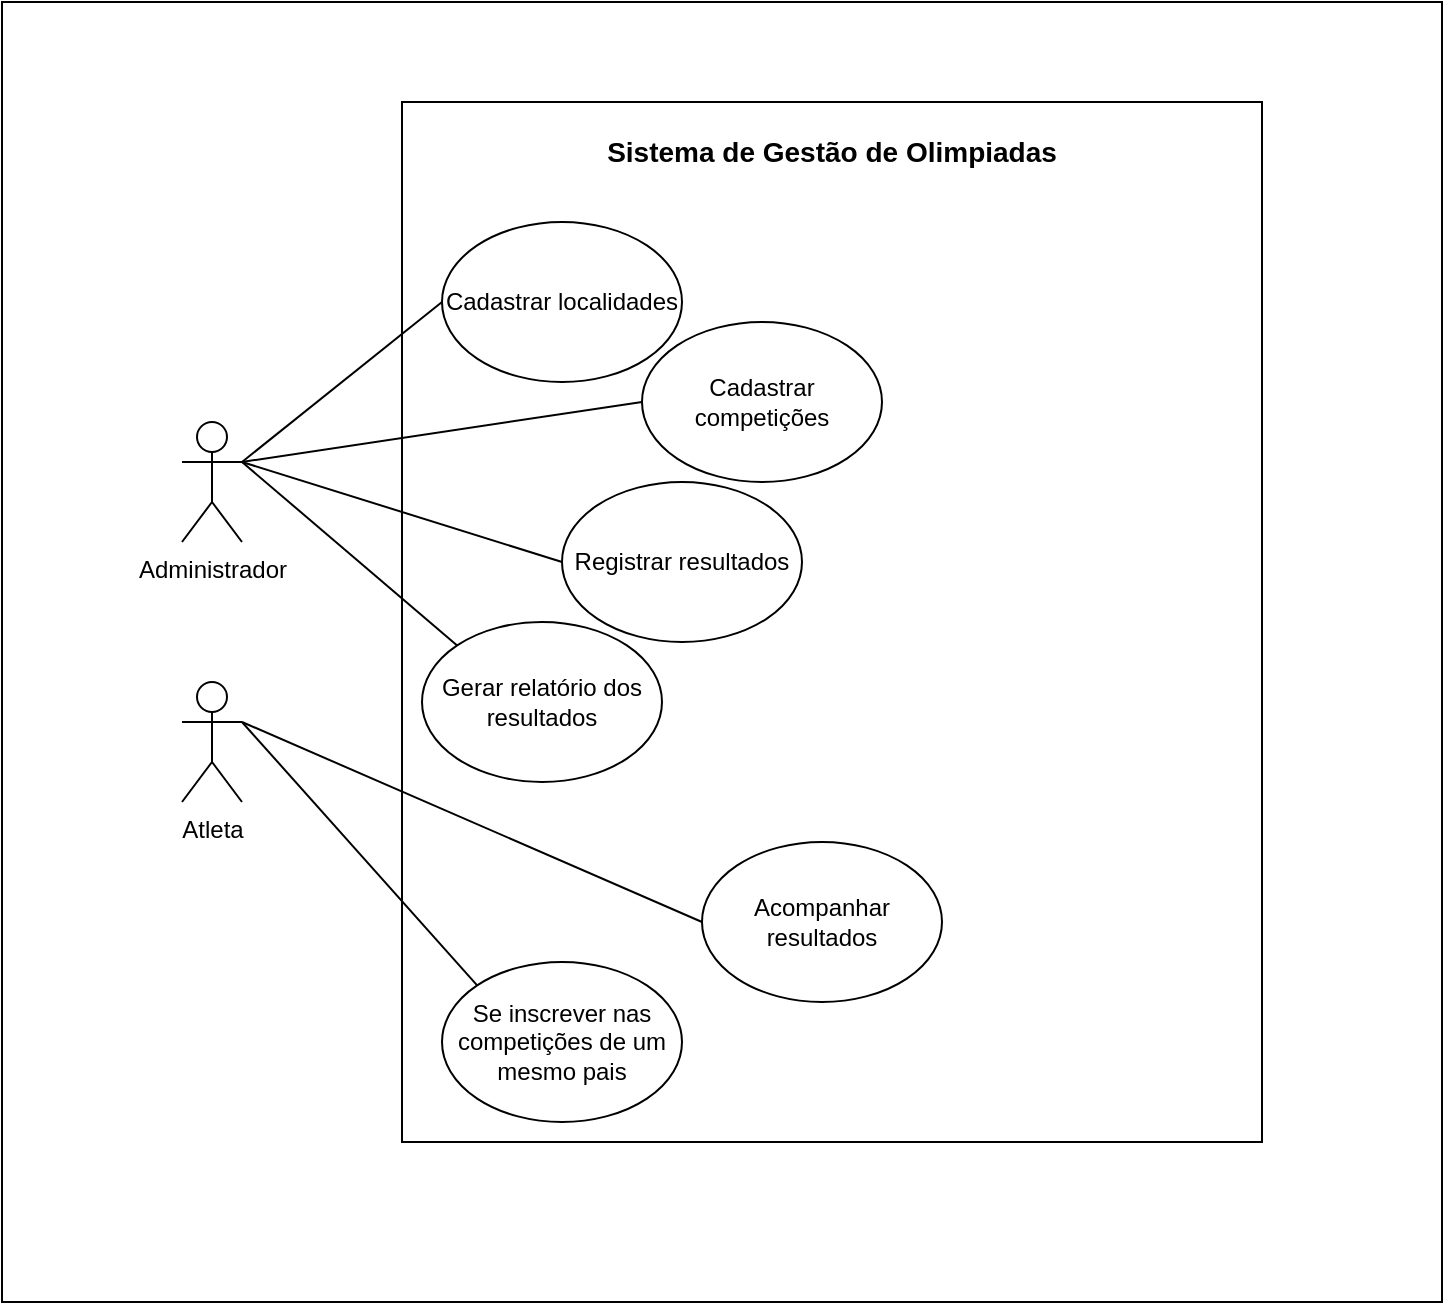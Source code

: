 <mxfile version="24.7.7">
  <diagram name="Página-1" id="binFzuKNWhvVb58JIUAx">
    <mxGraphModel dx="1282" dy="1736" grid="1" gridSize="10" guides="1" tooltips="1" connect="1" arrows="1" fold="1" page="1" pageScale="1" pageWidth="827" pageHeight="1169" math="0" shadow="0">
      <root>
        <mxCell id="0" />
        <mxCell id="1" parent="0" />
        <mxCell id="tr7_ElLC3Xo2mpnD8Reo-18" value="" style="rounded=0;whiteSpace=wrap;html=1;" vertex="1" parent="1">
          <mxGeometry x="40" y="-10" width="720" height="650" as="geometry" />
        </mxCell>
        <mxCell id="tr7_ElLC3Xo2mpnD8Reo-1" value="Administrador" style="shape=umlActor;verticalLabelPosition=bottom;verticalAlign=top;html=1;outlineConnect=0;" vertex="1" parent="1">
          <mxGeometry x="130" y="200" width="30" height="60" as="geometry" />
        </mxCell>
        <mxCell id="tr7_ElLC3Xo2mpnD8Reo-2" value="Atleta&lt;div&gt;&lt;br&gt;&lt;/div&gt;" style="shape=umlActor;verticalLabelPosition=bottom;verticalAlign=top;html=1;outlineConnect=0;" vertex="1" parent="1">
          <mxGeometry x="130" y="330" width="30" height="60" as="geometry" />
        </mxCell>
        <mxCell id="tr7_ElLC3Xo2mpnD8Reo-3" value="" style="rounded=0;whiteSpace=wrap;html=1;" vertex="1" parent="1">
          <mxGeometry x="240" y="40" width="430" height="520" as="geometry" />
        </mxCell>
        <mxCell id="tr7_ElLC3Xo2mpnD8Reo-4" value="Cadastrar localidades" style="ellipse;whiteSpace=wrap;html=1;" vertex="1" parent="1">
          <mxGeometry x="260" y="100" width="120" height="80" as="geometry" />
        </mxCell>
        <mxCell id="tr7_ElLC3Xo2mpnD8Reo-5" value="Cadastrar competições" style="ellipse;whiteSpace=wrap;html=1;" vertex="1" parent="1">
          <mxGeometry x="360" y="150" width="120" height="80" as="geometry" />
        </mxCell>
        <mxCell id="tr7_ElLC3Xo2mpnD8Reo-6" value="Registrar resultados" style="ellipse;whiteSpace=wrap;html=1;" vertex="1" parent="1">
          <mxGeometry x="320" y="230" width="120" height="80" as="geometry" />
        </mxCell>
        <mxCell id="tr7_ElLC3Xo2mpnD8Reo-7" value="Se inscrever nas competições de um mesmo pais" style="ellipse;whiteSpace=wrap;html=1;" vertex="1" parent="1">
          <mxGeometry x="260" y="470" width="120" height="80" as="geometry" />
        </mxCell>
        <mxCell id="tr7_ElLC3Xo2mpnD8Reo-8" value="Acompanhar resultados" style="ellipse;whiteSpace=wrap;html=1;" vertex="1" parent="1">
          <mxGeometry x="390" y="410" width="120" height="80" as="geometry" />
        </mxCell>
        <mxCell id="tr7_ElLC3Xo2mpnD8Reo-9" value="" style="endArrow=none;html=1;rounded=0;exitX=1;exitY=0.333;exitDx=0;exitDy=0;exitPerimeter=0;entryX=0;entryY=0.5;entryDx=0;entryDy=0;" edge="1" parent="1" source="tr7_ElLC3Xo2mpnD8Reo-2" target="tr7_ElLC3Xo2mpnD8Reo-8">
          <mxGeometry width="50" height="50" relative="1" as="geometry">
            <mxPoint x="390" y="300" as="sourcePoint" />
            <mxPoint x="440" y="250" as="targetPoint" />
          </mxGeometry>
        </mxCell>
        <mxCell id="tr7_ElLC3Xo2mpnD8Reo-11" value="" style="endArrow=none;html=1;rounded=0;exitX=1;exitY=0.333;exitDx=0;exitDy=0;exitPerimeter=0;entryX=0;entryY=0;entryDx=0;entryDy=0;" edge="1" parent="1" source="tr7_ElLC3Xo2mpnD8Reo-2" target="tr7_ElLC3Xo2mpnD8Reo-7">
          <mxGeometry width="50" height="50" relative="1" as="geometry">
            <mxPoint x="170" y="360" as="sourcePoint" />
            <mxPoint x="400" y="460" as="targetPoint" />
          </mxGeometry>
        </mxCell>
        <mxCell id="tr7_ElLC3Xo2mpnD8Reo-12" value="" style="endArrow=none;html=1;rounded=0;exitX=1;exitY=0.333;exitDx=0;exitDy=0;exitPerimeter=0;entryX=0;entryY=0.5;entryDx=0;entryDy=0;" edge="1" parent="1" source="tr7_ElLC3Xo2mpnD8Reo-1" target="tr7_ElLC3Xo2mpnD8Reo-4">
          <mxGeometry width="50" height="50" relative="1" as="geometry">
            <mxPoint x="180" y="370" as="sourcePoint" />
            <mxPoint x="410" y="470" as="targetPoint" />
          </mxGeometry>
        </mxCell>
        <mxCell id="tr7_ElLC3Xo2mpnD8Reo-13" value="" style="endArrow=none;html=1;rounded=0;exitX=1;exitY=0.333;exitDx=0;exitDy=0;exitPerimeter=0;entryX=0;entryY=0.5;entryDx=0;entryDy=0;" edge="1" parent="1" source="tr7_ElLC3Xo2mpnD8Reo-1" target="tr7_ElLC3Xo2mpnD8Reo-5">
          <mxGeometry width="50" height="50" relative="1" as="geometry">
            <mxPoint x="190" y="380" as="sourcePoint" />
            <mxPoint x="420" y="480" as="targetPoint" />
          </mxGeometry>
        </mxCell>
        <mxCell id="tr7_ElLC3Xo2mpnD8Reo-14" value="" style="endArrow=none;html=1;rounded=0;exitX=1;exitY=0.333;exitDx=0;exitDy=0;exitPerimeter=0;entryX=0;entryY=0.5;entryDx=0;entryDy=0;" edge="1" parent="1" source="tr7_ElLC3Xo2mpnD8Reo-1" target="tr7_ElLC3Xo2mpnD8Reo-6">
          <mxGeometry width="50" height="50" relative="1" as="geometry">
            <mxPoint x="170" y="230" as="sourcePoint" />
            <mxPoint x="380" y="200" as="targetPoint" />
          </mxGeometry>
        </mxCell>
        <mxCell id="tr7_ElLC3Xo2mpnD8Reo-15" value="Gerar relatório dos resultados" style="ellipse;whiteSpace=wrap;html=1;" vertex="1" parent="1">
          <mxGeometry x="250" y="300" width="120" height="80" as="geometry" />
        </mxCell>
        <mxCell id="tr7_ElLC3Xo2mpnD8Reo-16" value="" style="endArrow=none;html=1;rounded=0;exitX=1;exitY=0.333;exitDx=0;exitDy=0;exitPerimeter=0;entryX=0;entryY=0;entryDx=0;entryDy=0;" edge="1" parent="1" source="tr7_ElLC3Xo2mpnD8Reo-1" target="tr7_ElLC3Xo2mpnD8Reo-15">
          <mxGeometry width="50" height="50" relative="1" as="geometry">
            <mxPoint x="170" y="230" as="sourcePoint" />
            <mxPoint x="330" y="280" as="targetPoint" />
          </mxGeometry>
        </mxCell>
        <mxCell id="tr7_ElLC3Xo2mpnD8Reo-19" value="&lt;b&gt;&lt;font style=&quot;font-size: 14px;&quot;&gt;Sistema de Gestão de Olimpiadas&lt;/font&gt;&lt;/b&gt;" style="text;html=1;align=center;verticalAlign=middle;whiteSpace=wrap;rounded=0;" vertex="1" parent="1">
          <mxGeometry x="340" y="50" width="230" height="30" as="geometry" />
        </mxCell>
      </root>
    </mxGraphModel>
  </diagram>
</mxfile>

